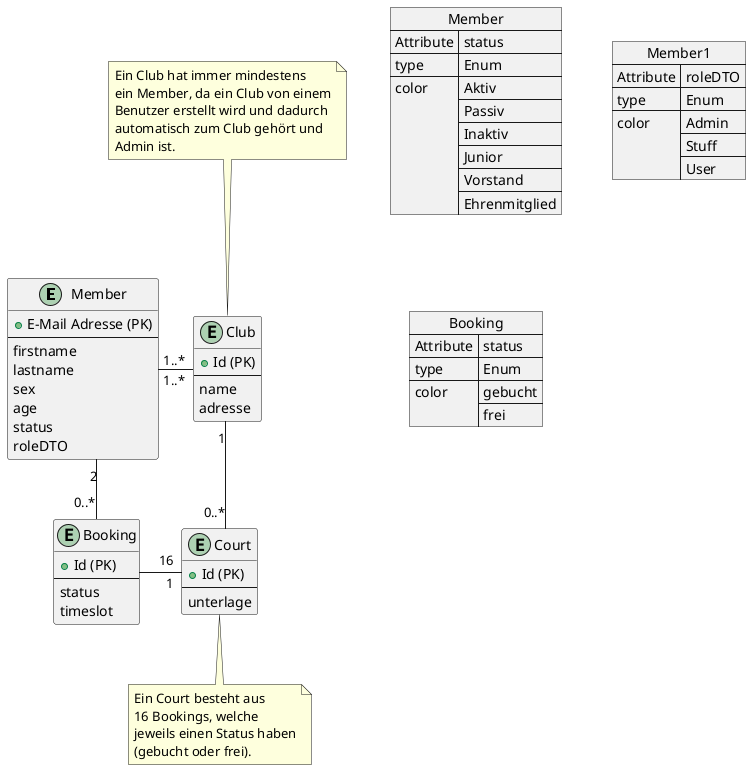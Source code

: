 @startuml
skinparam packageStyle rectangle
skinparam linetype ortho

entity "Member" as member {
  + E-Mail Adresse (PK)
  --
  firstname
  lastname
  sex
  age
  status
  roleDTO
}
json Member {
   "Attribute":"status",
   "type":"Enum",
   "color": ["Aktiv", "Passiv", "Inaktiv", "Junior", "Vorstand", "Ehrenmitglied"]
}
json Member1 {
   "Attribute":"roleDTO",
   "type":"Enum",
   "color": ["Admin", "Stuff", "User"]
}


entity "Booking" as booking {
  + Id (PK)
  --
  status
  timeslot
}

json Booking {
   "Attribute":"status",
   "type":"Enum",
   "color": ["gebucht", "frei"]
}

entity "Court" as courtDTO {
  + Id (PK)
  --
  unterlage
}
note bottom: Ein Court besteht aus\n16 Bookings, welche\njeweils einen Status haben\n(gebucht oder frei).

entity "Club" as club {
  + Id (PK)
  --
  name
  adresse
}
note top: Ein Club hat immer mindestens\nein Member, da ein Club von einem\nBenutzer erstellt wird und dadurch\nautomatisch zum Club gehört und\nAdmin ist.

courtDTO "1"-left-"\t16" booking
booking "0..*"-up-"2" member
club "1"-down-"0..*" courtDTO
member "1..*"-right-"1..*" club



@enduml


